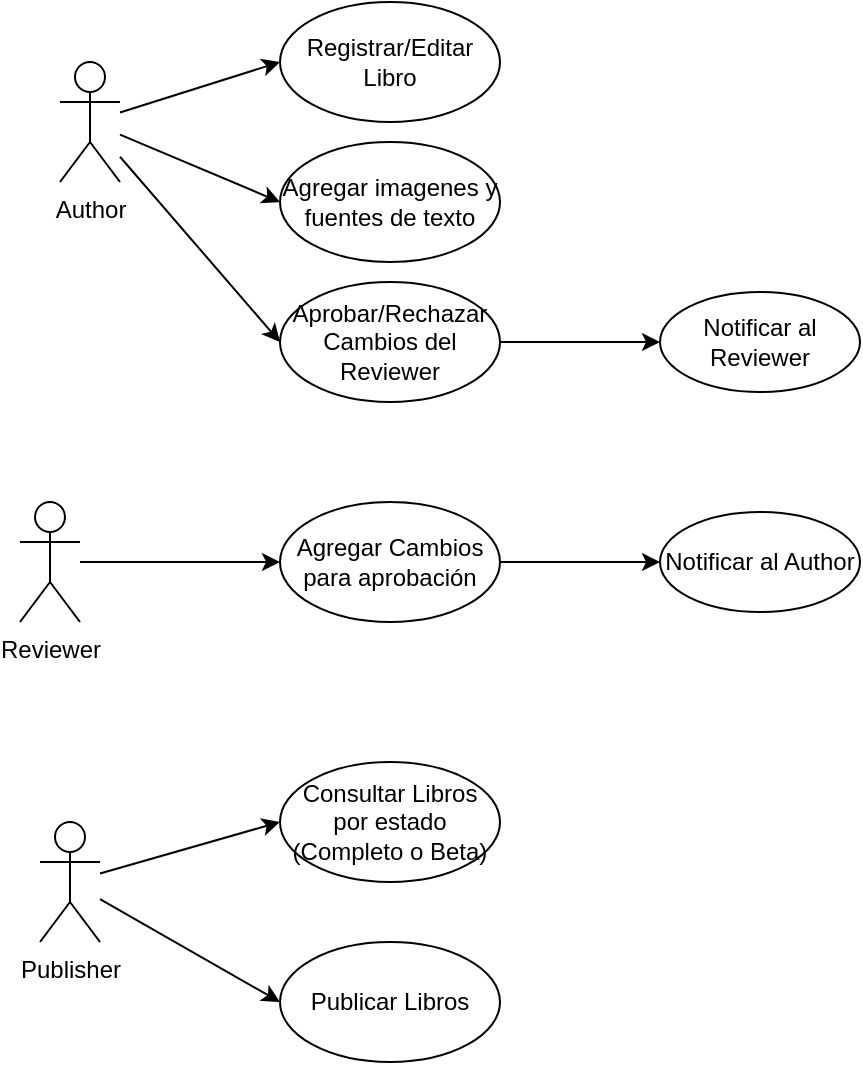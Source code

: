 <mxfile>
    <diagram id="S96LesoL9DO3xcE-opEl" name="Caso de Uso">
        <mxGraphModel dx="2054" dy="790" grid="1" gridSize="10" guides="1" tooltips="1" connect="1" arrows="1" fold="1" page="1" pageScale="1" pageWidth="850" pageHeight="1100" math="0" shadow="0">
            <root>
                <mxCell id="0"/>
                <mxCell id="1" parent="0"/>
                <mxCell id="21" style="edgeStyle=none;html=1;entryX=0;entryY=0.5;entryDx=0;entryDy=0;" edge="1" parent="1" source="4" target="10">
                    <mxGeometry relative="1" as="geometry"/>
                </mxCell>
                <mxCell id="4" value="Reviewer" style="shape=umlActor;verticalLabelPosition=bottom;verticalAlign=top;html=1;outlineConnect=0;" vertex="1" parent="1">
                    <mxGeometry x="-770" y="280" width="30" height="60" as="geometry"/>
                </mxCell>
                <mxCell id="23" style="edgeStyle=none;html=1;entryX=0;entryY=0.5;entryDx=0;entryDy=0;" edge="1" parent="1" source="6" target="22">
                    <mxGeometry relative="1" as="geometry"/>
                </mxCell>
                <mxCell id="24" style="edgeStyle=none;html=1;entryX=0;entryY=0.5;entryDx=0;entryDy=0;" edge="1" parent="1" source="6" target="18">
                    <mxGeometry relative="1" as="geometry"/>
                </mxCell>
                <mxCell id="6" value="Publisher" style="shape=umlActor;verticalLabelPosition=bottom;verticalAlign=top;html=1;outlineConnect=0;" vertex="1" parent="1">
                    <mxGeometry x="-760" y="440" width="30" height="60" as="geometry"/>
                </mxCell>
                <mxCell id="25" style="edgeStyle=none;html=1;entryX=0;entryY=0.5;entryDx=0;entryDy=0;" edge="1" parent="1" source="7" target="12">
                    <mxGeometry relative="1" as="geometry"/>
                </mxCell>
                <mxCell id="26" style="edgeStyle=none;html=1;entryX=0;entryY=0.5;entryDx=0;entryDy=0;" edge="1" parent="1" source="7" target="14">
                    <mxGeometry relative="1" as="geometry"/>
                </mxCell>
                <mxCell id="27" style="edgeStyle=none;html=1;entryX=0;entryY=0.5;entryDx=0;entryDy=0;" edge="1" parent="1" source="7" target="11">
                    <mxGeometry relative="1" as="geometry"/>
                </mxCell>
                <mxCell id="7" value="Author" style="shape=umlActor;verticalLabelPosition=bottom;verticalAlign=top;html=1;outlineConnect=0;" vertex="1" parent="1">
                    <mxGeometry x="-750" y="60" width="30" height="60" as="geometry"/>
                </mxCell>
                <mxCell id="20" style="edgeStyle=none;html=1;entryX=0;entryY=0.5;entryDx=0;entryDy=0;" edge="1" parent="1" source="10" target="19">
                    <mxGeometry relative="1" as="geometry"/>
                </mxCell>
                <mxCell id="10" value="Agregar Cambios para aprobación" style="ellipse;whiteSpace=wrap;html=1;" vertex="1" parent="1">
                    <mxGeometry x="-640" y="280" width="110" height="60" as="geometry"/>
                </mxCell>
                <mxCell id="29" style="edgeStyle=none;html=1;entryX=0;entryY=0.5;entryDx=0;entryDy=0;" edge="1" parent="1" source="11" target="28">
                    <mxGeometry relative="1" as="geometry"/>
                </mxCell>
                <mxCell id="11" value="Aprobar/Rechazar Cambios del Reviewer" style="ellipse;whiteSpace=wrap;html=1;" vertex="1" parent="1">
                    <mxGeometry x="-640" y="170" width="110" height="60" as="geometry"/>
                </mxCell>
                <mxCell id="12" value="Registrar/Editar Libro" style="ellipse;whiteSpace=wrap;html=1;" vertex="1" parent="1">
                    <mxGeometry x="-640" y="30" width="110" height="60" as="geometry"/>
                </mxCell>
                <mxCell id="14" value="Agregar imagenes y fuentes de texto" style="ellipse;whiteSpace=wrap;html=1;" vertex="1" parent="1">
                    <mxGeometry x="-640" y="100" width="110" height="60" as="geometry"/>
                </mxCell>
                <mxCell id="18" value="Publicar Libros" style="ellipse;whiteSpace=wrap;html=1;" vertex="1" parent="1">
                    <mxGeometry x="-640" y="500" width="110" height="60" as="geometry"/>
                </mxCell>
                <mxCell id="19" value="Notificar al Author" style="ellipse;whiteSpace=wrap;html=1;" vertex="1" parent="1">
                    <mxGeometry x="-450" y="285" width="100" height="50" as="geometry"/>
                </mxCell>
                <mxCell id="22" value="Consultar Libros por estado (Completo o Beta)" style="ellipse;whiteSpace=wrap;html=1;" vertex="1" parent="1">
                    <mxGeometry x="-640" y="410" width="110" height="60" as="geometry"/>
                </mxCell>
                <mxCell id="28" value="Notificar al Reviewer" style="ellipse;whiteSpace=wrap;html=1;" vertex="1" parent="1">
                    <mxGeometry x="-450" y="175" width="100" height="50" as="geometry"/>
                </mxCell>
            </root>
        </mxGraphModel>
    </diagram>
</mxfile>
